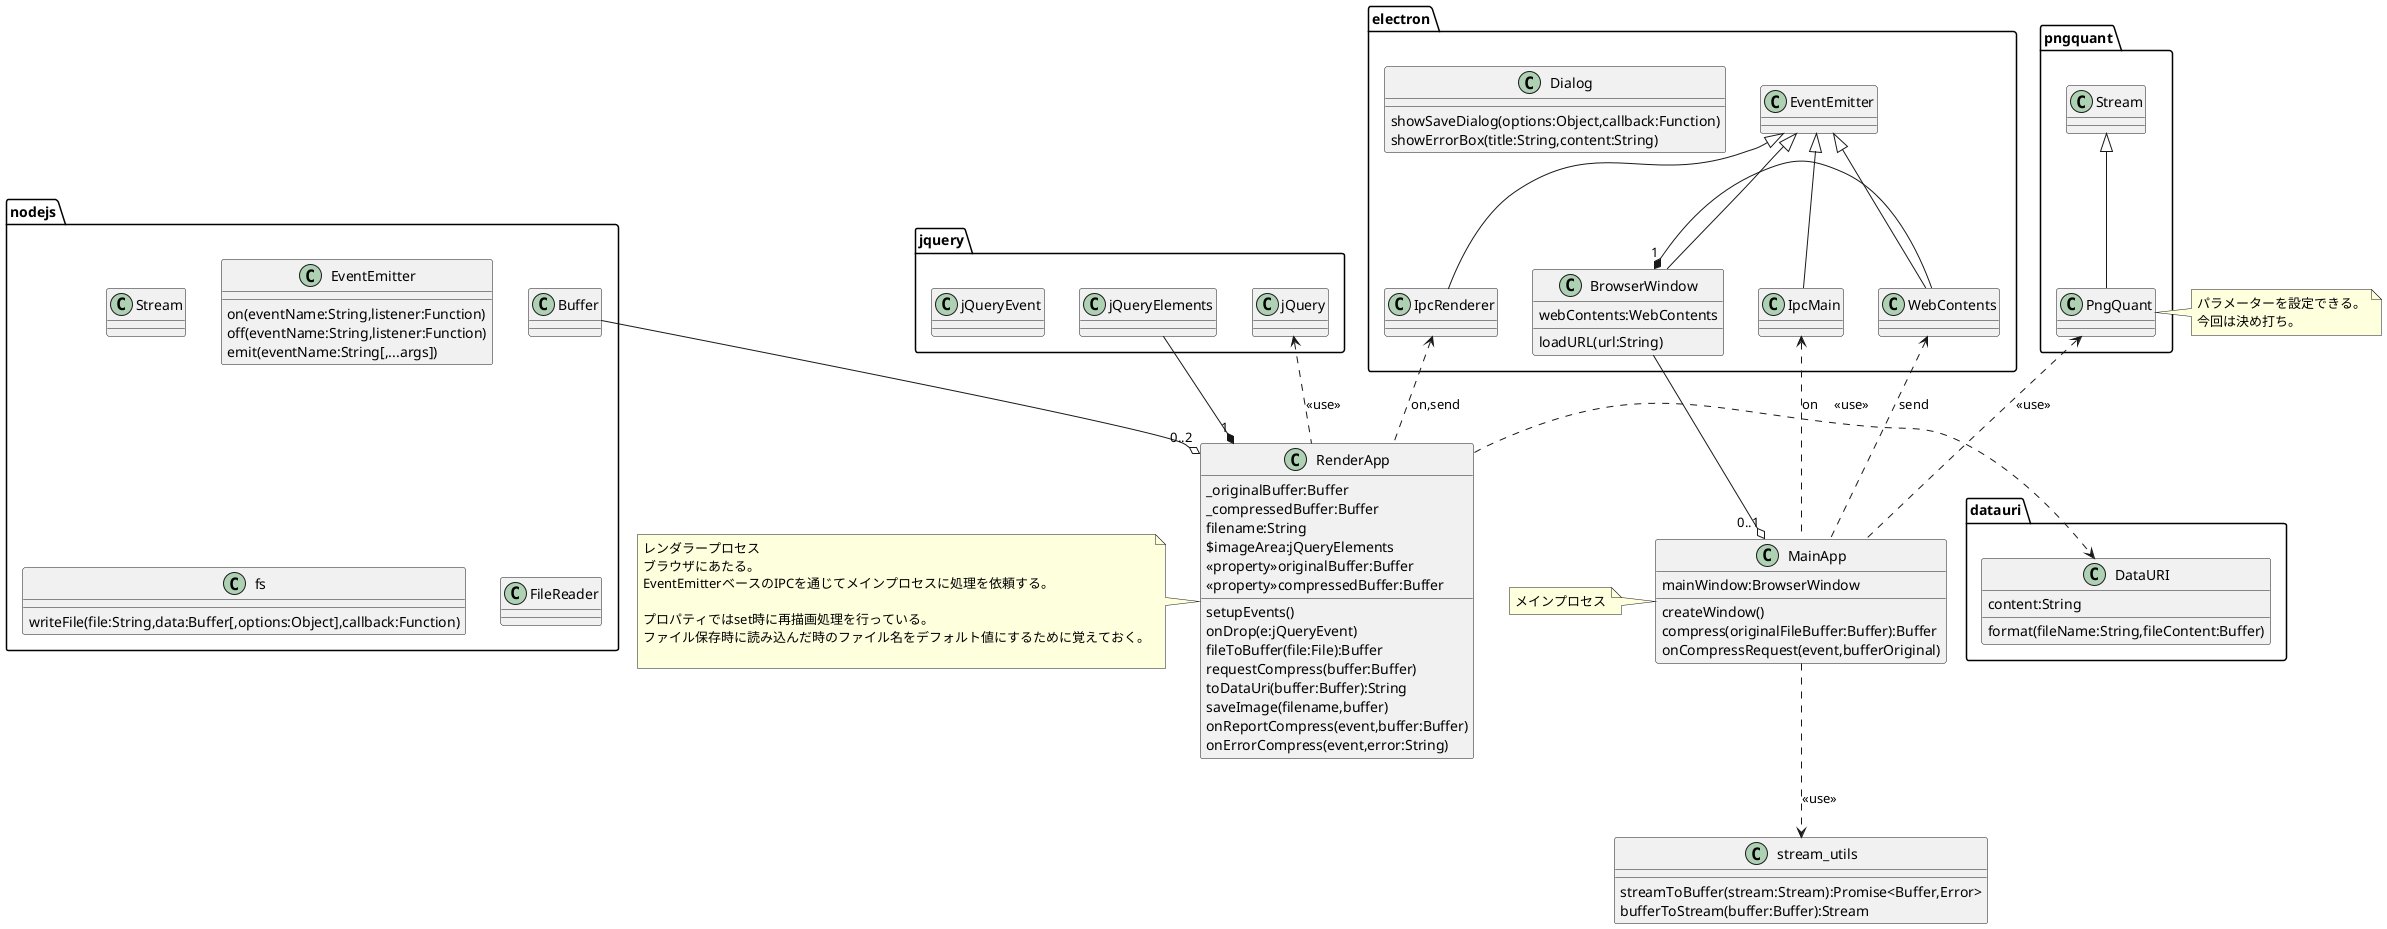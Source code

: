 @startuml

package nodejs{
  class Stream{
    
  }
  class Buffer{
    
  }
  class EventEmitter{
    on(eventName:String,listener:Function)
    off(eventName:String,listener:Function)
    emit(eventName:String[,...args])
  }
  class fs{
    writeFile(file:String,data:Buffer[,options:Object],callback:Function)
  }
  class FileReader{
    
  }
}

package electron{
  class BrowserWindow extends EventEmitter{
    webContents:WebContents
    loadURL(url:String)
  }
  class WebContents extends EventEmitter{
    
  }
  class IpcMain extends EventEmitter{
    
  }
  class IpcRenderer extends EventEmitter{
    
  }
  class Dialog{
    showSaveDialog(options:Object,callback:Function)
    showErrorBox(title:String,content:String)
  }
  
}


package pngquant{
  class PngQuant extends Stream{
    
  }
}
package datauri{
  class DataURI{
    content:String
    format(fileName:String,fileContent:Buffer)
  }
}

package jquery{
  class jQuery{
    
  }
  class jQueryElements{
    
  }
  class jQueryEvent{
    
  }
}




class MainApp{
  mainWindow:BrowserWindow
  createWindow()
  compress(originalFileBuffer:Buffer):Buffer
  onCompressRequest(event,bufferOriginal)
}

class RenderApp{
  _originalBuffer:Buffer
  _compressedBuffer:Buffer
  filename:String
  $imageArea:jQueryElements
  setupEvents()
  onDrop(e:jQueryEvent)
  fileToBuffer(file:File):Buffer
  requestCompress(buffer:Buffer)
  toDataUri(buffer:Buffer):String
  saveImage(filename,buffer)
  <<property>>originalBuffer:Buffer
  <<property>>compressedBuffer:Buffer
  onReportCompress(event,buffer:Buffer)
  onErrorCompress(event,error:String)
}

class stream_utils{
  streamToBuffer(stream:Stream):Promise<Buffer,Error>
  bufferToStream(buffer:Buffer):Stream
}

BrowserWindow "1" *-left- WebContents


MainApp "0..1" o-up- BrowserWindow
MainApp .up.> IpcMain:on
MainApp .up.> WebContents:send
MainApp .down.> stream_utils:<<use>>
MainApp .up.> PngQuant:<<use>>

RenderApp .up.> jQuery:<<use>>
RenderApp "1" *-up- jQueryElements
RenderApp "0..2" o-up- Buffer
RenderApp .up.> IpcRenderer:on,send
RenderApp .right.> DataURI:<<use>>
'stream_utils .up.> Buffer:<<use>>
'stream_utils .up.> Stream:<<use>>

note left of MainApp{
  メインプロセス
} 
note left of RenderApp{
  レンダラープロセス
  ブラウザにあたる。
  EventEmitterベースのIPCを通じてメインプロセスに処理を依頼する。
  
  プロパティではset時に再描画処理を行っている。
  ファイル保存時に読み込んだ時のファイル名をデフォルト値にするために覚えておく。
  
} 

note left of PngQuant{
  パラメーターを設定できる。
  今回は決め打ち。
} 


@enduml